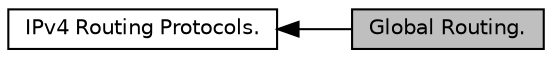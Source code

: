 digraph "Global Routing."
{
  edge [fontname="Helvetica",fontsize="10",labelfontname="Helvetica",labelfontsize="10"];
  node [fontname="Helvetica",fontsize="10",shape=record];
  rankdir=LR;
  Node1 [label="IPv4 Routing Protocols.",height=0.2,width=0.4,color="black", fillcolor="white", style="filled",URL="$d0/d2d/group__ipv4Routing.html"];
  Node0 [label="Global Routing.",height=0.2,width=0.4,color="black", fillcolor="grey75", style="filled", fontcolor="black"];
  Node1->Node0 [shape=plaintext, dir="back", style="solid"];
}
